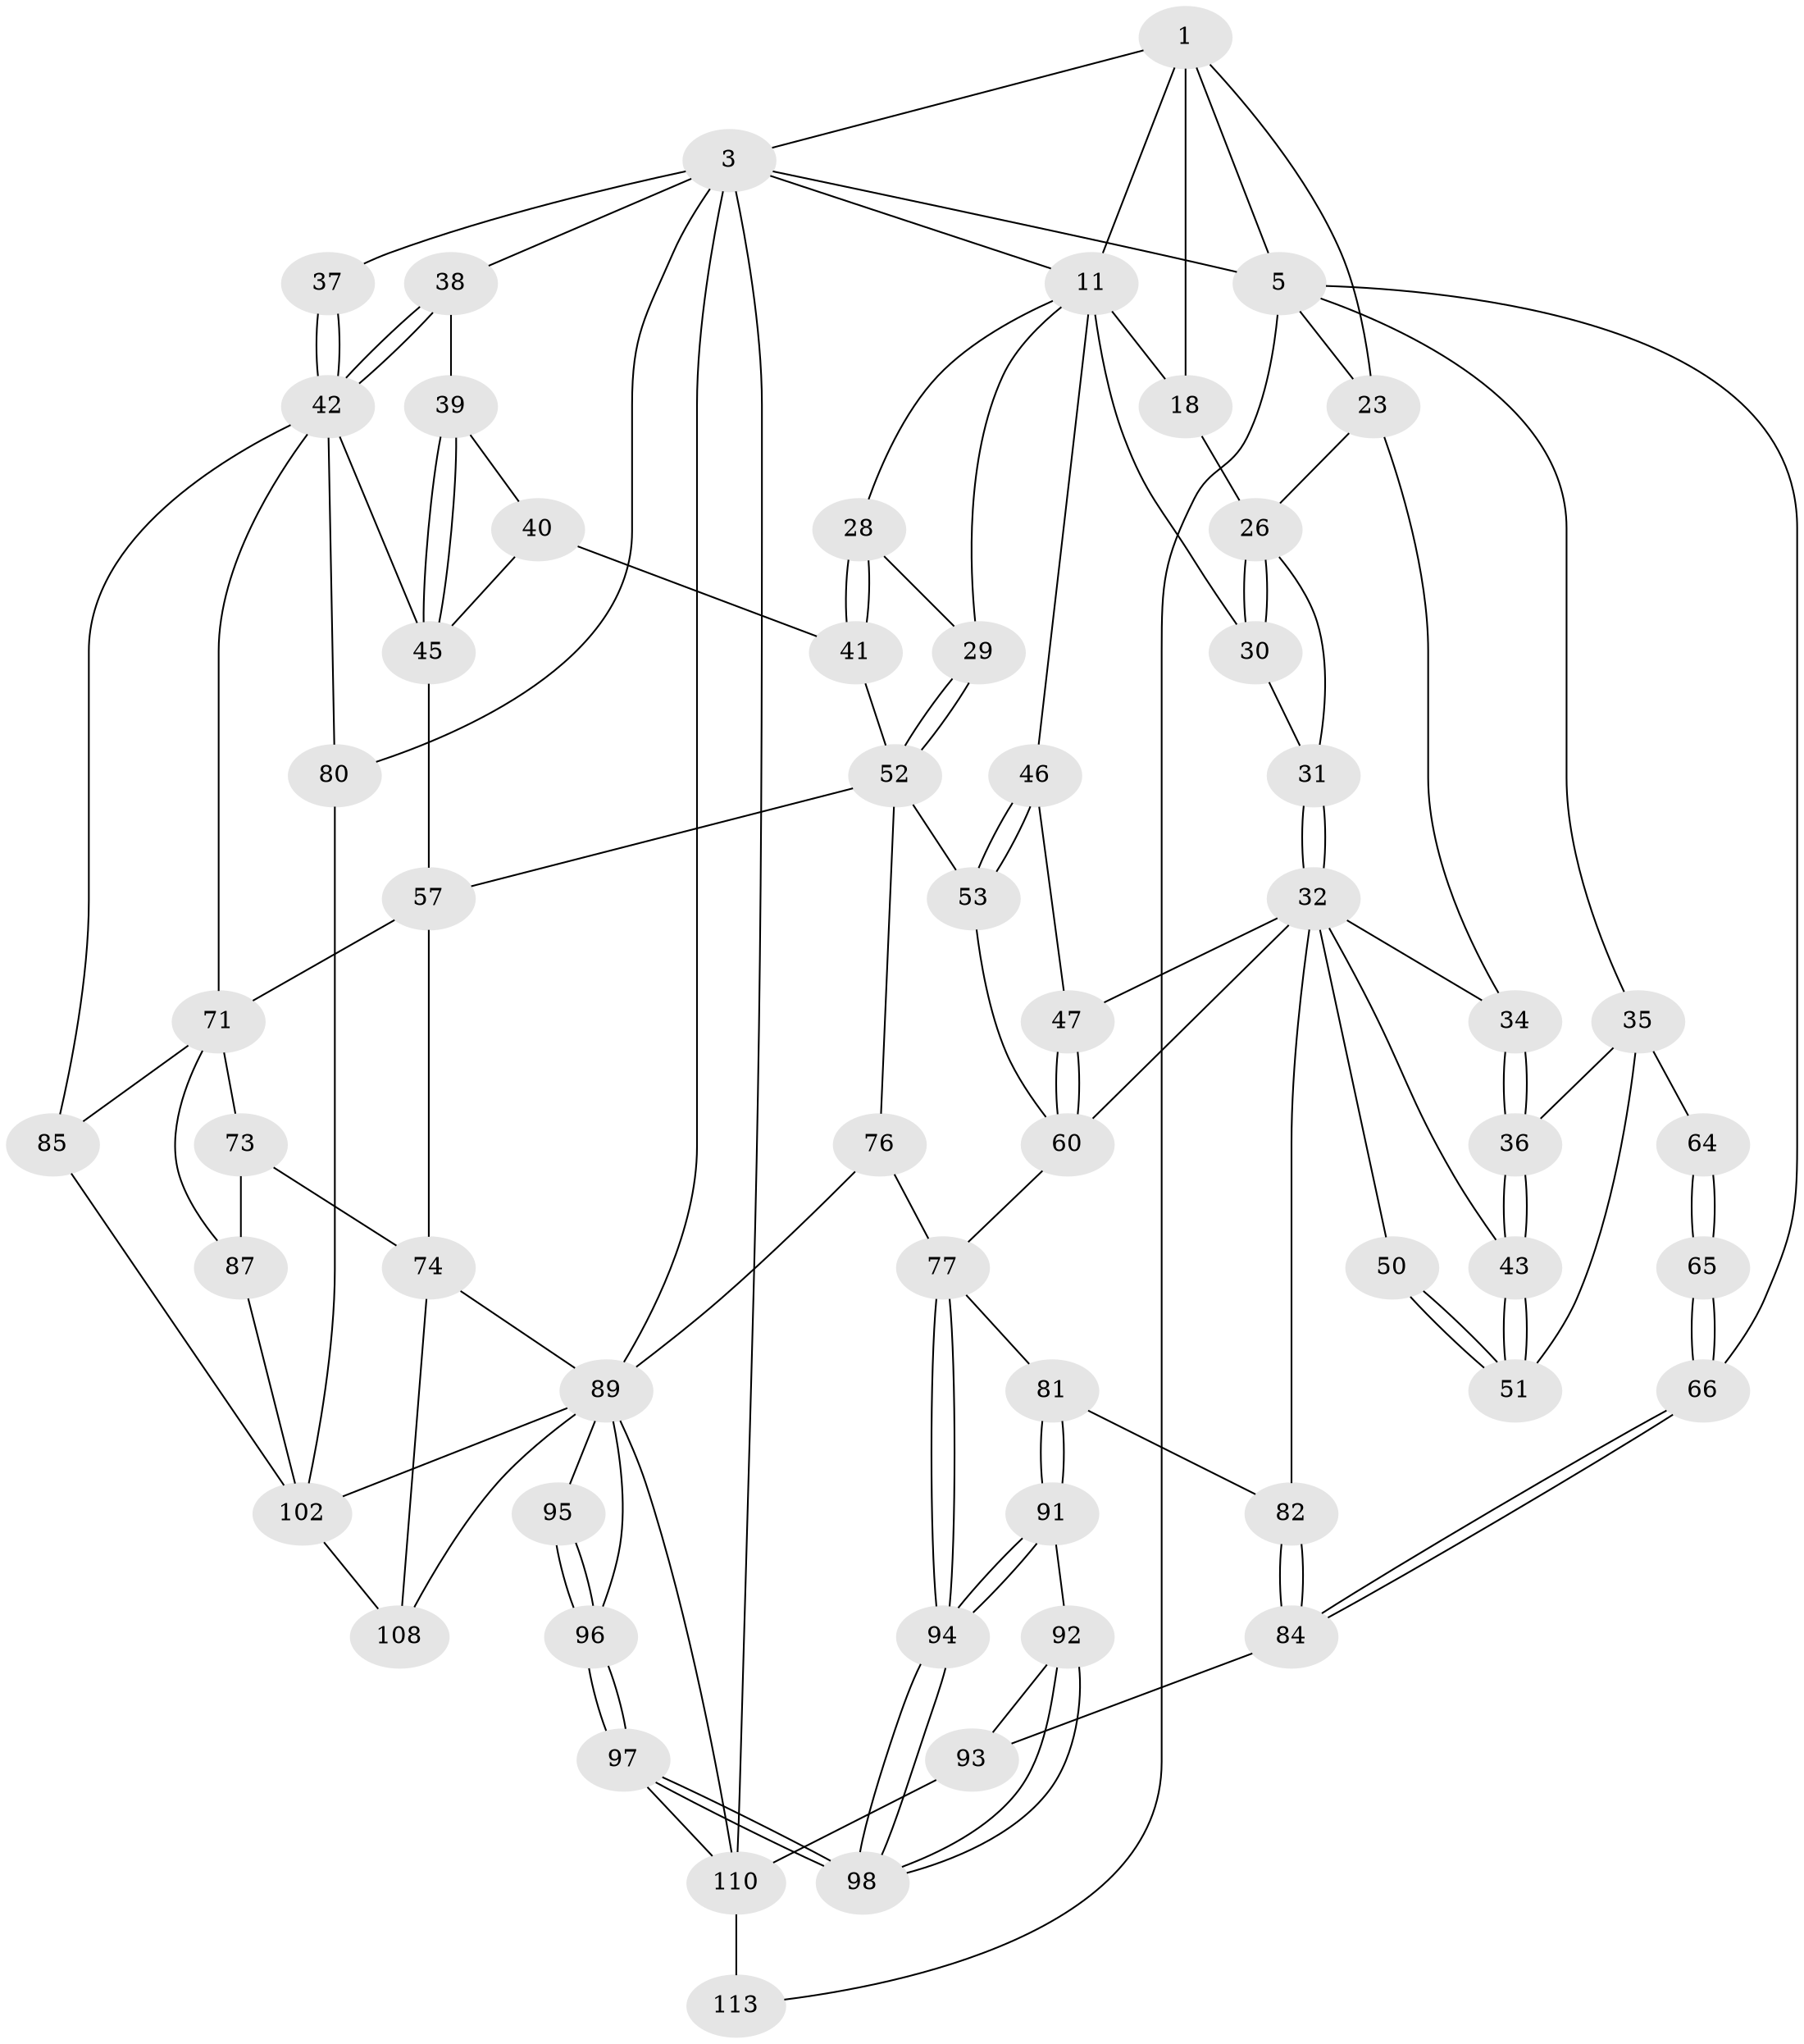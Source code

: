 // original degree distribution, {3: 0.02586206896551724, 4: 0.23275862068965517, 5: 0.5086206896551724, 6: 0.23275862068965517}
// Generated by graph-tools (version 1.1) at 2025/28/03/15/25 16:28:09]
// undirected, 58 vertices, 130 edges
graph export_dot {
graph [start="1"]
  node [color=gray90,style=filled];
  1 [pos="+0.45072676142136847+0",super="+2+7"];
  3 [pos="+0.8990848327910544+0",super="+4+14"];
  5 [pos="+0+0",super="+67+6+17"];
  11 [pos="+0.724963805986091+0.11074019848308515",super="+16+12"];
  18 [pos="+0.4505257577480775+0.21506333111933085",super="+19"];
  23 [pos="+0.29230875550245744+0.2606318152537422",super="+24"];
  26 [pos="+0.36094911546421893+0.25881448209421914",super="+27"];
  28 [pos="+0.5838084478409407+0.3649025509184835"];
  29 [pos="+0.5626120599019772+0.3659305397086317"];
  30 [pos="+0.5290328339354466+0.36407398049738826"];
  31 [pos="+0.44778662860588253+0.3980713912187708"];
  32 [pos="+0.4221358345277993+0.4161796120471636",super="+33+48"];
  34 [pos="+0.266058884798164+0.34099361501660186"];
  35 [pos="+0+0.2721004162017186",super="+63"];
  36 [pos="+0.17648637978419068+0.4506417907516437"];
  37 [pos="+1+0.028526944019998043"];
  38 [pos="+0.8645455666820081+0.34330213460353326"];
  39 [pos="+0.8519374336827624+0.39039657678541"];
  40 [pos="+0.7812222775912253+0.450466489138654"];
  41 [pos="+0.7345811587739237+0.45599604978408914"];
  42 [pos="+1+0.4777871141526149",super="+44"];
  43 [pos="+0.2131283218110086+0.5250787846291005"];
  45 [pos="+0.976080381431608+0.5134803604315775",super="+55"];
  46 [pos="+0.48697076191452326+0.5196124016988788"];
  47 [pos="+0.43460712194520407+0.5242053911246016"];
  50 [pos="+0.23086963625342108+0.5994574049805278"];
  51 [pos="+0.21436418004004304+0.53481012454749"];
  52 [pos="+0.5779001784722063+0.5867197527115084",super="+54"];
  53 [pos="+0.5261342210641208+0.6046104875758112"];
  57 [pos="+0.7696932278228248+0.622565494497478",super="+58+68"];
  60 [pos="+0.4543754767759134+0.5863813866990011",super="+62"];
  64 [pos="+0+0.6168326621259478",super="+83"];
  65 [pos="+0+0.8119141999982881"];
  66 [pos="+0+0.9600201370265833"];
  71 [pos="+0.8988135199185356+0.6688880918604061",super="+72"];
  73 [pos="+0.8413189967649745+0.7142691551806161",super="+88"];
  74 [pos="+0.766000945563836+0.7386146070901654",super="+75+105"];
  76 [pos="+0.5562317338049015+0.7524006775176558"];
  77 [pos="+0.5135275154607406+0.7426880447093988",super="+78"];
  80 [pos="+1+0.8804374545071199",super="+104"];
  81 [pos="+0.3322178232505844+0.7002875495198627"];
  82 [pos="+0.2626234775634845+0.6436182553209396"];
  84 [pos="+0.19502963274797488+0.7560971458406366"];
  85 [pos="+0.9420362521364258+0.7850778510525741"];
  87 [pos="+0.9104887022411251+0.806650278151939"];
  89 [pos="+0.671436148825648+0.8438125118155686",super="+99+90"];
  91 [pos="+0.3503780658715353+0.7398571997665718"];
  92 [pos="+0.29134203053093144+0.826744199734161"];
  93 [pos="+0.24203204820361326+0.8389846376049178"];
  94 [pos="+0.4209721729744111+0.8577561136254579"];
  95 [pos="+0.5630931424650272+0.8055499839930083"];
  96 [pos="+0.5162540568036683+0.8395577692755953",super="+101"];
  97 [pos="+0.4241214040575766+0.8900559618820196"];
  98 [pos="+0.4211319446452542+0.8659866948858634"];
  102 [pos="+0.9571295757018783+0.8321258323827161",super="+103"];
  108 [pos="+0.8366666189679961+0.8407216415312306"];
  110 [pos="+0.5099962219894394+1",super="+111+116"];
  113 [pos="+0+1"];
  1 -- 3;
  1 -- 11 [weight=2];
  1 -- 18;
  1 -- 5 [weight=2];
  1 -- 23;
  3 -- 80;
  3 -- 37 [weight=2];
  3 -- 5 [weight=2];
  3 -- 110;
  3 -- 89;
  3 -- 11;
  3 -- 38;
  5 -- 113;
  5 -- 66;
  5 -- 35;
  5 -- 23;
  11 -- 28;
  11 -- 18 [weight=2];
  11 -- 30;
  11 -- 29;
  11 -- 46;
  18 -- 26;
  23 -- 34;
  23 -- 26;
  26 -- 30;
  26 -- 30;
  26 -- 31;
  28 -- 29;
  28 -- 41;
  28 -- 41;
  29 -- 52;
  29 -- 52;
  30 -- 31;
  31 -- 32;
  31 -- 32;
  32 -- 34;
  32 -- 43;
  32 -- 50;
  32 -- 82;
  32 -- 60;
  32 -- 47;
  34 -- 36;
  34 -- 36;
  35 -- 36;
  35 -- 64;
  35 -- 51;
  36 -- 43;
  36 -- 43;
  37 -- 42;
  37 -- 42;
  38 -- 39;
  38 -- 42;
  38 -- 42;
  39 -- 40;
  39 -- 45;
  39 -- 45;
  40 -- 41;
  40 -- 45;
  41 -- 52;
  42 -- 80;
  42 -- 85;
  42 -- 71;
  42 -- 45;
  43 -- 51;
  43 -- 51;
  45 -- 57 [weight=2];
  46 -- 47;
  46 -- 53;
  46 -- 53;
  47 -- 60;
  47 -- 60;
  50 -- 51;
  50 -- 51;
  52 -- 53;
  52 -- 76;
  52 -- 57;
  53 -- 60;
  57 -- 74;
  57 -- 71;
  60 -- 77;
  64 -- 65 [weight=2];
  64 -- 65;
  65 -- 66;
  65 -- 66;
  66 -- 84;
  66 -- 84;
  71 -- 73;
  71 -- 85;
  71 -- 87;
  73 -- 74 [weight=2];
  73 -- 87;
  74 -- 89;
  74 -- 108;
  76 -- 77;
  76 -- 89;
  77 -- 94;
  77 -- 94;
  77 -- 81;
  80 -- 102 [weight=2];
  81 -- 82;
  81 -- 91;
  81 -- 91;
  82 -- 84;
  82 -- 84;
  84 -- 93;
  85 -- 102;
  87 -- 102;
  89 -- 96;
  89 -- 102;
  89 -- 108;
  89 -- 110;
  89 -- 95;
  91 -- 92;
  91 -- 94;
  91 -- 94;
  92 -- 93;
  92 -- 98;
  92 -- 98;
  93 -- 110;
  94 -- 98;
  94 -- 98;
  95 -- 96 [weight=2];
  95 -- 96;
  96 -- 97;
  96 -- 97;
  97 -- 98;
  97 -- 98;
  97 -- 110;
  102 -- 108;
  110 -- 113 [weight=2];
}
